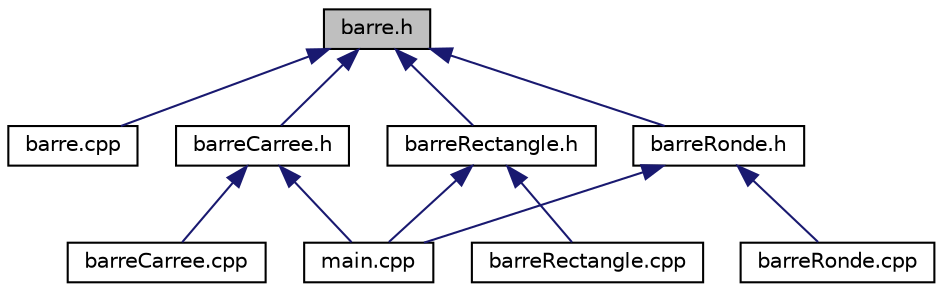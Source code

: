 digraph "barre.h"
{
  edge [fontname="Helvetica",fontsize="10",labelfontname="Helvetica",labelfontsize="10"];
  node [fontname="Helvetica",fontsize="10",shape=record];
  Node3 [label="barre.h",height=0.2,width=0.4,color="black", fillcolor="grey75", style="filled", fontcolor="black"];
  Node3 -> Node4 [dir="back",color="midnightblue",fontsize="10",style="solid",fontname="Helvetica"];
  Node4 [label="barre.cpp",height=0.2,width=0.4,color="black", fillcolor="white", style="filled",URL="$barre_8cpp.html"];
  Node3 -> Node5 [dir="back",color="midnightblue",fontsize="10",style="solid",fontname="Helvetica"];
  Node5 [label="barreCarree.h",height=0.2,width=0.4,color="black", fillcolor="white", style="filled",URL="$barre_carree_8h.html"];
  Node5 -> Node6 [dir="back",color="midnightblue",fontsize="10",style="solid",fontname="Helvetica"];
  Node6 [label="barreCarree.cpp",height=0.2,width=0.4,color="black", fillcolor="white", style="filled",URL="$barre_carree_8cpp.html"];
  Node5 -> Node7 [dir="back",color="midnightblue",fontsize="10",style="solid",fontname="Helvetica"];
  Node7 [label="main.cpp",height=0.2,width=0.4,color="black", fillcolor="white", style="filled",URL="$main_8cpp.html"];
  Node3 -> Node8 [dir="back",color="midnightblue",fontsize="10",style="solid",fontname="Helvetica"];
  Node8 [label="barreRectangle.h",height=0.2,width=0.4,color="black", fillcolor="white", style="filled",URL="$barre_rectangle_8h.html"];
  Node8 -> Node9 [dir="back",color="midnightblue",fontsize="10",style="solid",fontname="Helvetica"];
  Node9 [label="barreRectangle.cpp",height=0.2,width=0.4,color="black", fillcolor="white", style="filled",URL="$barre_rectangle_8cpp.html"];
  Node8 -> Node7 [dir="back",color="midnightblue",fontsize="10",style="solid",fontname="Helvetica"];
  Node3 -> Node10 [dir="back",color="midnightblue",fontsize="10",style="solid",fontname="Helvetica"];
  Node10 [label="barreRonde.h",height=0.2,width=0.4,color="black", fillcolor="white", style="filled",URL="$barre_ronde_8h.html"];
  Node10 -> Node11 [dir="back",color="midnightblue",fontsize="10",style="solid",fontname="Helvetica"];
  Node11 [label="barreRonde.cpp",height=0.2,width=0.4,color="black", fillcolor="white", style="filled",URL="$barre_ronde_8cpp.html"];
  Node10 -> Node7 [dir="back",color="midnightblue",fontsize="10",style="solid",fontname="Helvetica"];
}
